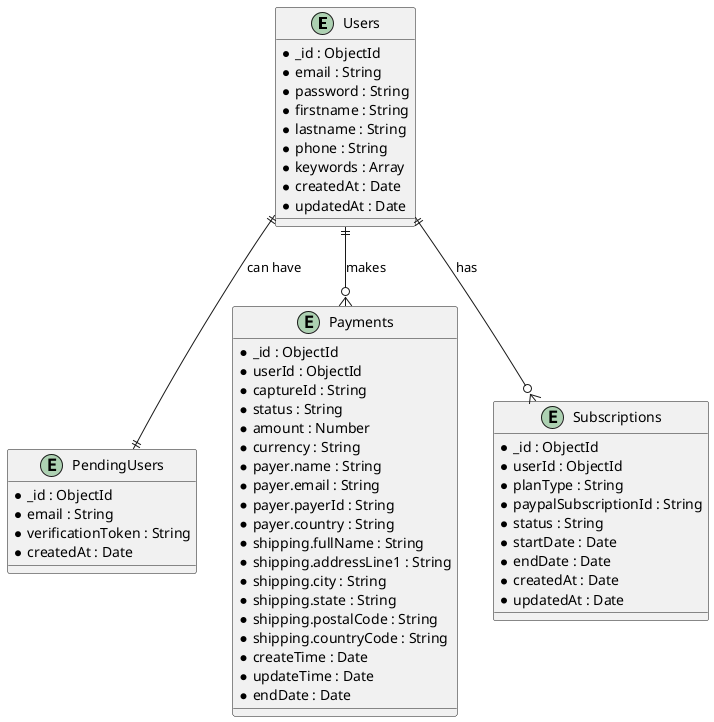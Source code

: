 @startuml

entity Users {
  * _id : ObjectId
  * email : String
  * password : String
  * firstname : String
  * lastname : String
  * phone : String
  * keywords : Array
  * createdAt : Date
  * updatedAt : Date
}

entity PendingUsers {
  * _id : ObjectId
  * email : String
  * verificationToken : String
  * createdAt : Date
}

entity Payments {
  * _id : ObjectId
  * userId : ObjectId
  * captureId : String
  * status : String
  * amount : Number
  * currency : String
  * payer.name : String
  * payer.email : String
  * payer.payerId : String
  * payer.country : String
  * shipping.fullName : String
  * shipping.addressLine1 : String
  * shipping.city : String
  * shipping.state : String
  * shipping.postalCode : String
  * shipping.countryCode : String
  * createTime : Date
  * updateTime : Date
  * endDate : Date
}

entity Subscriptions {
  * _id : ObjectId
  * userId : ObjectId
  * planType : String
  * paypalSubscriptionId : String
  * status : String
  * startDate : Date
  * endDate : Date
  * createdAt : Date
  * updatedAt : Date
}

' 1-to-1 Relationship
Users ||--|| PendingUsers : "can have"

' 1-to-Many Relationship
Users ||--o{ Payments : "makes"
Users ||--o{ Subscriptions : "has"

@enduml
